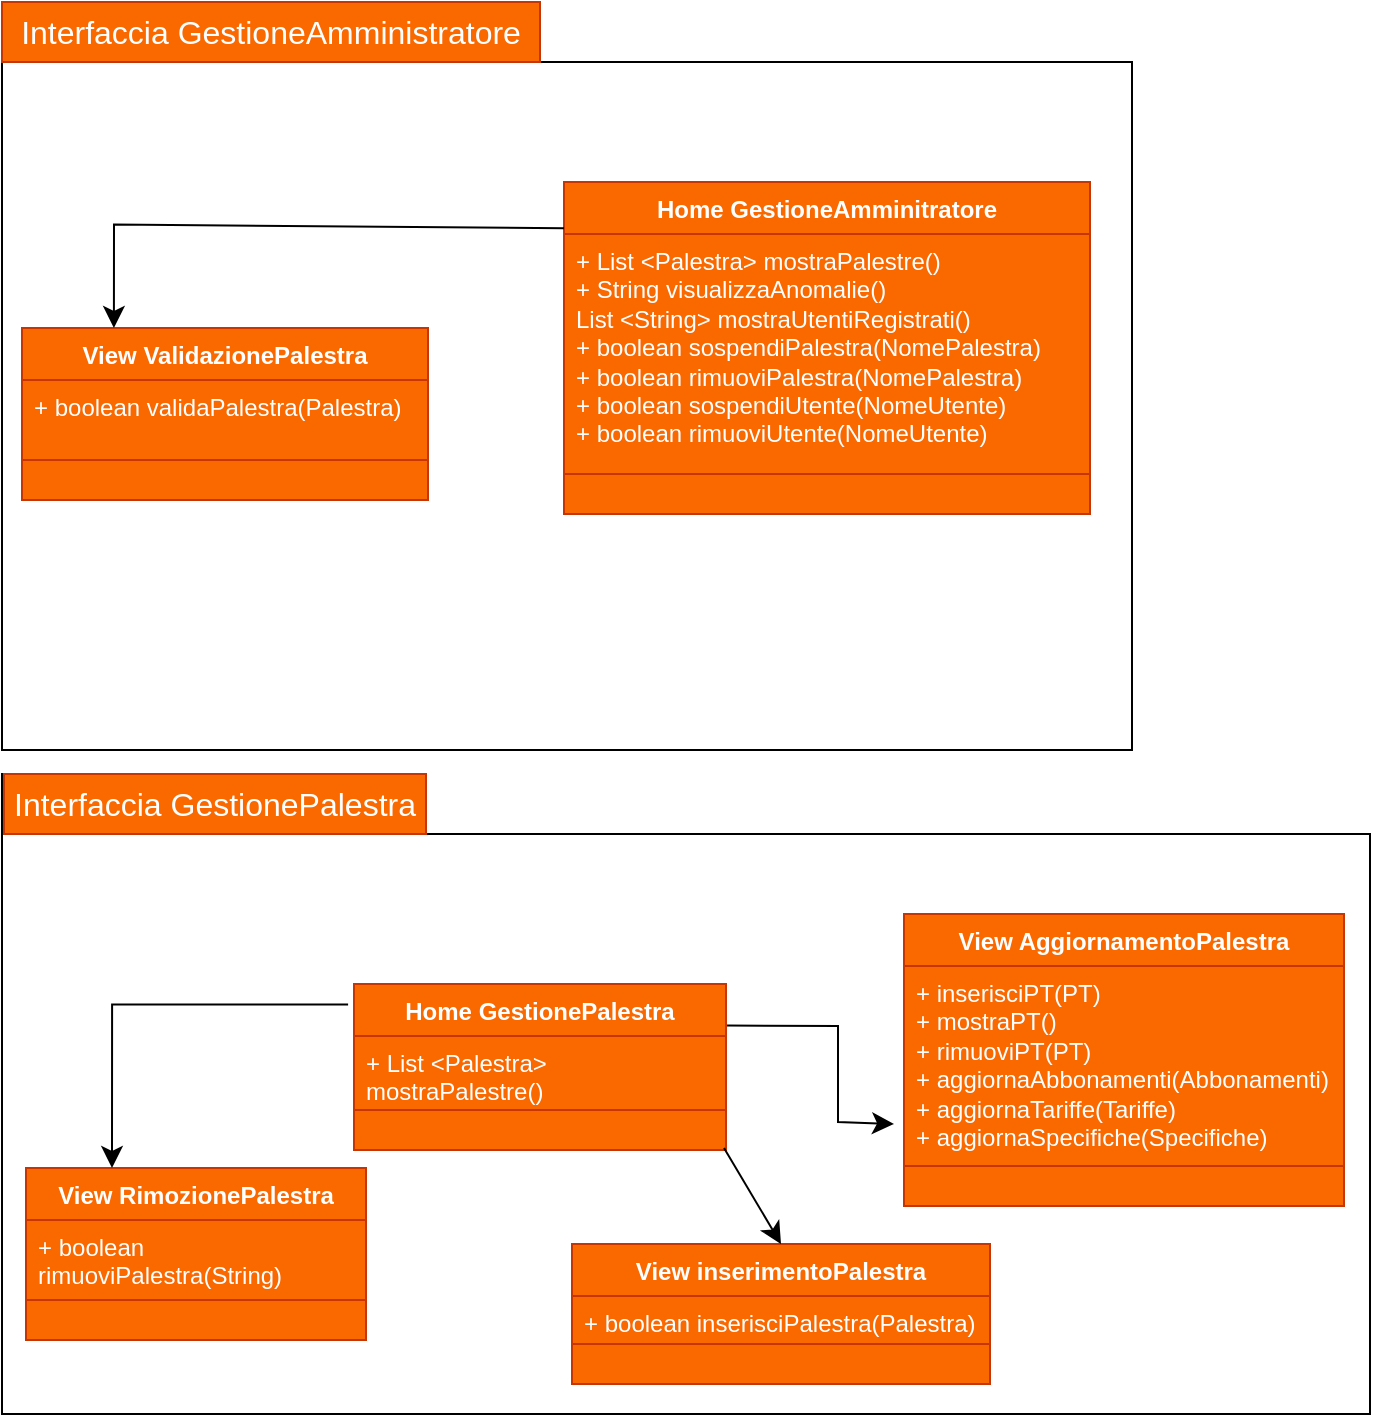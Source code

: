 <mxfile version="24.5.4" type="github">
  <diagram name="Pagina-1" id="A7fl4fad_3Z5gy41zm9X">
    <mxGraphModel dx="891" dy="1209" grid="0" gridSize="10" guides="1" tooltips="1" connect="1" arrows="1" fold="1" page="0" pageScale="1" pageWidth="827" pageHeight="1169" math="0" shadow="0">
      <root>
        <mxCell id="0" />
        <mxCell id="1" parent="0" />
        <mxCell id="KeP3qOd79hXcm0X9JfTY-1" value="" style="shape=folder;fontStyle=1;spacingTop=10;tabWidth=210;tabHeight=30;tabPosition=left;html=1;whiteSpace=wrap;" parent="1" vertex="1">
          <mxGeometry x="167" y="-15" width="565" height="374" as="geometry" />
        </mxCell>
        <mxCell id="KeP3qOd79hXcm0X9JfTY-2" value="&lt;font color=&quot;#ffffff&quot;&gt;Interfaccia GestioneAmministratore&lt;/font&gt;" style="text;strokeColor=#C73500;fillColor=#fa6800;html=1;align=center;verticalAlign=middle;whiteSpace=wrap;rounded=0;fontSize=16;fontColor=#000000;" parent="1" vertex="1">
          <mxGeometry x="167" y="-15" width="269" height="30" as="geometry" />
        </mxCell>
        <mxCell id="KeP3qOd79hXcm0X9JfTY-3" style="edgeStyle=none;curved=1;rounded=0;orthogonalLoop=1;jettySize=auto;html=1;exitX=0.5;exitY=0;exitDx=0;exitDy=0;fontSize=12;startSize=8;endSize=8;" parent="1" edge="1">
          <mxGeometry relative="1" as="geometry">
            <mxPoint x="581" y="3" as="sourcePoint" />
            <mxPoint x="581" y="3" as="targetPoint" />
          </mxGeometry>
        </mxCell>
        <mxCell id="KeP3qOd79hXcm0X9JfTY-4" value="&lt;font color=&quot;#ffffff&quot;&gt;View ValidazionePalestra&lt;br&gt;&lt;/font&gt;" style="swimlane;fontStyle=1;align=center;verticalAlign=top;childLayout=stackLayout;horizontal=1;startSize=26;horizontalStack=0;resizeParent=1;resizeParentMax=0;resizeLast=0;collapsible=1;marginBottom=0;whiteSpace=wrap;html=1;fillColor=#fa6800;fontColor=#000000;strokeColor=#C73500;" parent="1" vertex="1">
          <mxGeometry x="177" y="148" width="203" height="86" as="geometry" />
        </mxCell>
        <mxCell id="KeP3qOd79hXcm0X9JfTY-5" value="&lt;font color=&quot;#ffffff&quot;&gt;+ boolean validaPalestra(Palestra)&lt;/font&gt;" style="text;strokeColor=#C73500;fillColor=#fa6800;align=left;verticalAlign=top;spacingLeft=4;spacingRight=4;overflow=hidden;rotatable=0;points=[[0,0.5],[1,0.5]];portConstraint=eastwest;whiteSpace=wrap;html=1;fontColor=#000000;" parent="KeP3qOd79hXcm0X9JfTY-4" vertex="1">
          <mxGeometry y="26" width="203" height="40" as="geometry" />
        </mxCell>
        <mxCell id="KeP3qOd79hXcm0X9JfTY-6" value="" style="line;strokeWidth=1;fillColor=#fa6800;align=left;verticalAlign=middle;spacingTop=-1;spacingLeft=3;spacingRight=3;rotatable=0;labelPosition=right;points=[];portConstraint=eastwest;strokeColor=#FF8000;fontColor=#000000;" parent="KeP3qOd79hXcm0X9JfTY-4" vertex="1">
          <mxGeometry y="66" width="203" as="geometry" />
        </mxCell>
        <mxCell id="KeP3qOd79hXcm0X9JfTY-7" value="&lt;div&gt;&lt;br&gt;&lt;/div&gt;&lt;div&gt;&lt;br&gt;&lt;/div&gt;" style="text;strokeColor=#C73500;fillColor=#fa6800;align=left;verticalAlign=top;spacingLeft=4;spacingRight=4;overflow=hidden;rotatable=0;points=[[0,0.5],[1,0.5]];portConstraint=eastwest;whiteSpace=wrap;html=1;fontColor=#000000;" parent="KeP3qOd79hXcm0X9JfTY-4" vertex="1">
          <mxGeometry y="66" width="203" height="20" as="geometry" />
        </mxCell>
        <mxCell id="KeP3qOd79hXcm0X9JfTY-8" value="&lt;font color=&quot;#ffffff&quot;&gt;Home GestioneAmminitratore&lt;/font&gt;" style="swimlane;fontStyle=1;align=center;verticalAlign=top;childLayout=stackLayout;horizontal=1;startSize=26;horizontalStack=0;resizeParent=1;resizeParentMax=0;resizeLast=0;collapsible=1;marginBottom=0;whiteSpace=wrap;html=1;fillColor=#fa6800;fontColor=#000000;strokeColor=#C73500;" parent="1" vertex="1">
          <mxGeometry x="448" y="75" width="263" height="166" as="geometry" />
        </mxCell>
        <mxCell id="KeP3qOd79hXcm0X9JfTY-9" value="&lt;font color=&quot;#ffffff&quot;&gt;+ List &amp;lt;Palestra&amp;gt; mostraPalestre()&lt;/font&gt;&lt;div&gt;&lt;font color=&quot;#ffffff&quot;&gt;+ String visualizzaAnomalie()&lt;/font&gt;&lt;/div&gt;&lt;div&gt;&lt;font color=&quot;#ffffff&quot;&gt;List &amp;lt;String&amp;gt; mostraUtentiRegistrati()&lt;/font&gt;&lt;/div&gt;&lt;div&gt;&lt;font color=&quot;#ffffff&quot;&gt;+ boolean sospendiPalestra(NomePalestra)&lt;/font&gt;&lt;/div&gt;&lt;div&gt;&lt;font color=&quot;#ffffff&quot;&gt;+ boolean rimuoviPalestra(NomePalestra)&lt;/font&gt;&lt;/div&gt;&lt;div&gt;&lt;font color=&quot;#ffffff&quot;&gt;+ boolean sospendiUtente(NomeUtente)&lt;/font&gt;&lt;/div&gt;&lt;div&gt;&lt;font color=&quot;#ffffff&quot;&gt;+ boolean rimuoviUtente(NomeUtente)&lt;/font&gt;&lt;/div&gt;" style="text;strokeColor=#C73500;fillColor=#fa6800;align=left;verticalAlign=top;spacingLeft=4;spacingRight=4;overflow=hidden;rotatable=0;points=[[0,0.5],[1,0.5]];portConstraint=eastwest;whiteSpace=wrap;html=1;fontColor=#000000;" parent="KeP3qOd79hXcm0X9JfTY-8" vertex="1">
          <mxGeometry y="26" width="263" height="120" as="geometry" />
        </mxCell>
        <mxCell id="KeP3qOd79hXcm0X9JfTY-10" value="" style="line;strokeWidth=1;fillColor=#fa6800;align=left;verticalAlign=middle;spacingTop=-1;spacingLeft=3;spacingRight=3;rotatable=0;labelPosition=right;points=[];portConstraint=eastwest;strokeColor=#FF8000;fontColor=#000000;" parent="KeP3qOd79hXcm0X9JfTY-8" vertex="1">
          <mxGeometry y="146" width="263" as="geometry" />
        </mxCell>
        <mxCell id="KeP3qOd79hXcm0X9JfTY-11" value="&lt;div&gt;&lt;br&gt;&lt;/div&gt;&lt;div&gt;&lt;br&gt;&lt;/div&gt;" style="text;strokeColor=#C73500;fillColor=#fa6800;align=left;verticalAlign=top;spacingLeft=4;spacingRight=4;overflow=hidden;rotatable=0;points=[[0,0.5],[1,0.5]];portConstraint=eastwest;whiteSpace=wrap;html=1;fontColor=#000000;" parent="KeP3qOd79hXcm0X9JfTY-8" vertex="1">
          <mxGeometry y="146" width="263" height="20" as="geometry" />
        </mxCell>
        <mxCell id="KeP3qOd79hXcm0X9JfTY-13" style="edgeStyle=none;curved=0;rounded=0;orthogonalLoop=1;jettySize=auto;html=1;fontSize=12;startSize=8;endSize=8;exitX=0;exitY=-0.024;exitDx=0;exitDy=0;exitPerimeter=0;" parent="1" source="KeP3qOd79hXcm0X9JfTY-9" edge="1">
          <mxGeometry relative="1" as="geometry">
            <mxPoint x="341" y="96.25" as="sourcePoint" />
            <mxPoint x="222.95" y="148" as="targetPoint" />
            <Array as="points">
              <mxPoint x="223" y="96.25" />
            </Array>
          </mxGeometry>
        </mxCell>
        <mxCell id="KeP3qOd79hXcm0X9JfTY-14" value="" style="shape=folder;fontStyle=1;spacingTop=10;tabWidth=210;tabHeight=30;tabPosition=left;html=1;whiteSpace=wrap;" parent="1" vertex="1">
          <mxGeometry x="167" y="371" width="684" height="320" as="geometry" />
        </mxCell>
        <mxCell id="KeP3qOd79hXcm0X9JfTY-15" value="&lt;font color=&quot;#ffffff&quot;&gt;Interfaccia GestionePalestra&lt;/font&gt;" style="text;strokeColor=#C73500;fillColor=#fa6800;html=1;align=center;verticalAlign=middle;whiteSpace=wrap;rounded=0;fontSize=16;fontColor=#000000;" parent="1" vertex="1">
          <mxGeometry x="168" y="371" width="211" height="30" as="geometry" />
        </mxCell>
        <mxCell id="KeP3qOd79hXcm0X9JfTY-16" style="edgeStyle=none;curved=1;rounded=0;orthogonalLoop=1;jettySize=auto;html=1;exitX=0.5;exitY=0;exitDx=0;exitDy=0;fontSize=12;startSize=8;endSize=8;" parent="1" edge="1">
          <mxGeometry relative="1" as="geometry">
            <mxPoint x="582" y="455" as="sourcePoint" />
            <mxPoint x="582" y="455" as="targetPoint" />
          </mxGeometry>
        </mxCell>
        <mxCell id="KeP3qOd79hXcm0X9JfTY-17" value="&lt;font color=&quot;#ffffff&quot;&gt;View RimozionePalestra&lt;br&gt;&lt;/font&gt;" style="swimlane;fontStyle=1;align=center;verticalAlign=top;childLayout=stackLayout;horizontal=1;startSize=26;horizontalStack=0;resizeParent=1;resizeParentMax=0;resizeLast=0;collapsible=1;marginBottom=0;whiteSpace=wrap;html=1;fillColor=#fa6800;fontColor=#000000;strokeColor=#C73500;" parent="1" vertex="1">
          <mxGeometry x="179" y="568" width="170" height="86" as="geometry" />
        </mxCell>
        <mxCell id="KeP3qOd79hXcm0X9JfTY-18" value="&lt;font color=&quot;#ffffff&quot;&gt;+ boolean rimuoviPalestra(String)&lt;/font&gt;" style="text;strokeColor=#C73500;fillColor=#fa6800;align=left;verticalAlign=top;spacingLeft=4;spacingRight=4;overflow=hidden;rotatable=0;points=[[0,0.5],[1,0.5]];portConstraint=eastwest;whiteSpace=wrap;html=1;fontColor=#000000;" parent="KeP3qOd79hXcm0X9JfTY-17" vertex="1">
          <mxGeometry y="26" width="170" height="40" as="geometry" />
        </mxCell>
        <mxCell id="KeP3qOd79hXcm0X9JfTY-19" value="" style="line;strokeWidth=1;fillColor=#fa6800;align=left;verticalAlign=middle;spacingTop=-1;spacingLeft=3;spacingRight=3;rotatable=0;labelPosition=right;points=[];portConstraint=eastwest;strokeColor=#FF8000;fontColor=#000000;" parent="KeP3qOd79hXcm0X9JfTY-17" vertex="1">
          <mxGeometry y="66" width="170" as="geometry" />
        </mxCell>
        <mxCell id="KeP3qOd79hXcm0X9JfTY-20" value="&lt;div&gt;&lt;br&gt;&lt;/div&gt;&lt;div&gt;&lt;br&gt;&lt;/div&gt;" style="text;strokeColor=#C73500;fillColor=#fa6800;align=left;verticalAlign=top;spacingLeft=4;spacingRight=4;overflow=hidden;rotatable=0;points=[[0,0.5],[1,0.5]];portConstraint=eastwest;whiteSpace=wrap;html=1;fontColor=#000000;" parent="KeP3qOd79hXcm0X9JfTY-17" vertex="1">
          <mxGeometry y="66" width="170" height="20" as="geometry" />
        </mxCell>
        <mxCell id="KeP3qOd79hXcm0X9JfTY-21" value="&lt;font color=&quot;#ffffff&quot;&gt;View inserimentoPalestra&lt;br&gt;&lt;/font&gt;" style="swimlane;fontStyle=1;align=center;verticalAlign=top;childLayout=stackLayout;horizontal=1;startSize=26;horizontalStack=0;resizeParent=1;resizeParentMax=0;resizeLast=0;collapsible=1;marginBottom=0;whiteSpace=wrap;html=1;fillColor=#fa6800;fontColor=#000000;strokeColor=#C73500;" parent="1" vertex="1">
          <mxGeometry x="452" y="606" width="209" height="70" as="geometry" />
        </mxCell>
        <mxCell id="KeP3qOd79hXcm0X9JfTY-22" value="&lt;font color=&quot;#ffffff&quot;&gt;+ boolean inserisciPalestra(Palestra)&lt;/font&gt;" style="text;strokeColor=#C73500;fillColor=#fa6800;align=left;verticalAlign=top;spacingLeft=4;spacingRight=4;overflow=hidden;rotatable=0;points=[[0,0.5],[1,0.5]];portConstraint=eastwest;whiteSpace=wrap;html=1;fontColor=#000000;" parent="KeP3qOd79hXcm0X9JfTY-21" vertex="1">
          <mxGeometry y="26" width="209" height="24" as="geometry" />
        </mxCell>
        <mxCell id="KeP3qOd79hXcm0X9JfTY-23" value="" style="line;strokeWidth=1;fillColor=#fa6800;align=left;verticalAlign=middle;spacingTop=-1;spacingLeft=3;spacingRight=3;rotatable=0;labelPosition=right;points=[];portConstraint=eastwest;strokeColor=#FF8000;fontColor=#000000;" parent="KeP3qOd79hXcm0X9JfTY-21" vertex="1">
          <mxGeometry y="50" width="209" as="geometry" />
        </mxCell>
        <mxCell id="KeP3qOd79hXcm0X9JfTY-24" value="&lt;div&gt;&lt;br&gt;&lt;/div&gt;&lt;div&gt;&lt;br&gt;&lt;/div&gt;" style="text;strokeColor=#C73500;fillColor=#fa6800;align=left;verticalAlign=top;spacingLeft=4;spacingRight=4;overflow=hidden;rotatable=0;points=[[0,0.5],[1,0.5]];portConstraint=eastwest;whiteSpace=wrap;html=1;fontColor=#000000;" parent="KeP3qOd79hXcm0X9JfTY-21" vertex="1">
          <mxGeometry y="50" width="209" height="20" as="geometry" />
        </mxCell>
        <mxCell id="KeP3qOd79hXcm0X9JfTY-25" style="edgeStyle=none;curved=0;rounded=0;orthogonalLoop=1;jettySize=auto;html=1;exitX=1;exitY=0.25;exitDx=0;exitDy=0;fontSize=12;startSize=8;endSize=8;" parent="1" source="KeP3qOd79hXcm0X9JfTY-26" edge="1">
          <mxGeometry relative="1" as="geometry">
            <Array as="points">
              <mxPoint x="585" y="497" />
              <mxPoint x="585" y="545" />
            </Array>
            <mxPoint x="613" y="546" as="targetPoint" />
          </mxGeometry>
        </mxCell>
        <mxCell id="KeP3qOd79hXcm0X9JfTY-26" value="&lt;font color=&quot;#ffffff&quot;&gt;Home GestionePalestra&lt;/font&gt;" style="swimlane;fontStyle=1;align=center;verticalAlign=top;childLayout=stackLayout;horizontal=1;startSize=26;horizontalStack=0;resizeParent=1;resizeParentMax=0;resizeLast=0;collapsible=1;marginBottom=0;whiteSpace=wrap;html=1;fillColor=#fa6800;fontColor=#000000;strokeColor=#C73500;" parent="1" vertex="1">
          <mxGeometry x="343" y="476" width="186" height="83" as="geometry" />
        </mxCell>
        <mxCell id="KeP3qOd79hXcm0X9JfTY-27" value="&lt;span style=&quot;color: rgb(255, 255, 255);&quot;&gt;+ List &amp;lt;Palestra&amp;gt; mostraPalestre()&lt;/span&gt;" style="text;strokeColor=#C73500;fillColor=#fa6800;align=left;verticalAlign=top;spacingLeft=4;spacingRight=4;overflow=hidden;rotatable=0;points=[[0,0.5],[1,0.5]];portConstraint=eastwest;whiteSpace=wrap;html=1;fontColor=#000000;" parent="KeP3qOd79hXcm0X9JfTY-26" vertex="1">
          <mxGeometry y="26" width="186" height="37" as="geometry" />
        </mxCell>
        <mxCell id="KeP3qOd79hXcm0X9JfTY-28" value="" style="line;strokeWidth=1;fillColor=#fa6800;align=left;verticalAlign=middle;spacingTop=-1;spacingLeft=3;spacingRight=3;rotatable=0;labelPosition=right;points=[];portConstraint=eastwest;strokeColor=#FF8000;fontColor=#000000;" parent="KeP3qOd79hXcm0X9JfTY-26" vertex="1">
          <mxGeometry y="63" width="186" as="geometry" />
        </mxCell>
        <mxCell id="KeP3qOd79hXcm0X9JfTY-29" value="&lt;div&gt;&lt;br&gt;&lt;/div&gt;&lt;div&gt;&lt;br&gt;&lt;/div&gt;" style="text;strokeColor=#C73500;fillColor=#fa6800;align=left;verticalAlign=top;spacingLeft=4;spacingRight=4;overflow=hidden;rotatable=0;points=[[0,0.5],[1,0.5]];portConstraint=eastwest;whiteSpace=wrap;html=1;fontColor=#000000;" parent="KeP3qOd79hXcm0X9JfTY-26" vertex="1">
          <mxGeometry y="63" width="186" height="20" as="geometry" />
        </mxCell>
        <mxCell id="KeP3qOd79hXcm0X9JfTY-31" style="edgeStyle=none;curved=0;rounded=0;orthogonalLoop=1;jettySize=auto;html=1;fontSize=12;startSize=8;endSize=8;entryX=0.5;entryY=0;entryDx=0;entryDy=0;" parent="1" target="KeP3qOd79hXcm0X9JfTY-21" edge="1">
          <mxGeometry relative="1" as="geometry">
            <mxPoint x="719" y="569" as="targetPoint" />
            <Array as="points" />
            <mxPoint x="528" y="558" as="sourcePoint" />
          </mxGeometry>
        </mxCell>
        <mxCell id="KeP3qOd79hXcm0X9JfTY-32" style="edgeStyle=none;curved=0;rounded=0;orthogonalLoop=1;jettySize=auto;html=1;fontSize=12;startSize=8;endSize=8;entryX=0.613;entryY=0.025;entryDx=0;entryDy=0;entryPerimeter=0;" parent="1" edge="1">
          <mxGeometry relative="1" as="geometry">
            <mxPoint x="340.05" y="486.25" as="sourcePoint" />
            <mxPoint x="222.0" y="568" as="targetPoint" />
            <Array as="points">
              <mxPoint x="222.05" y="486.25" />
            </Array>
          </mxGeometry>
        </mxCell>
        <mxCell id="KeP3qOd79hXcm0X9JfTY-33" value="&lt;font color=&quot;#ffffff&quot;&gt;View AggiornamentoPalestra&lt;br&gt;&lt;/font&gt;" style="swimlane;fontStyle=1;align=center;verticalAlign=top;childLayout=stackLayout;horizontal=1;startSize=26;horizontalStack=0;resizeParent=1;resizeParentMax=0;resizeLast=0;collapsible=1;marginBottom=0;whiteSpace=wrap;html=1;fillColor=#fa6800;fontColor=#000000;strokeColor=#C73500;" parent="1" vertex="1">
          <mxGeometry x="618" y="441" width="220" height="146" as="geometry" />
        </mxCell>
        <mxCell id="KeP3qOd79hXcm0X9JfTY-34" value="&lt;div style=&quot;color: rgb(255, 255, 255);&quot;&gt;&lt;span style=&quot;background-color: initial;&quot;&gt;+ inserisciPT(PT)&lt;/span&gt;&lt;br&gt;&lt;/div&gt;&lt;div style=&quot;color: rgb(255, 255, 255);&quot;&gt;+ mostraPT()&lt;/div&gt;&lt;div style=&quot;color: rgb(255, 255, 255);&quot;&gt;+ rimuoviPT(PT)&lt;/div&gt;&lt;div style=&quot;color: rgb(255, 255, 255);&quot;&gt;+ aggiornaAbbonamenti(Abbonamenti)&amp;nbsp;&lt;/div&gt;&lt;div style=&quot;color: rgb(255, 255, 255);&quot;&gt;+ aggiornaTariffe(Tariffe)&lt;/div&gt;&lt;div style=&quot;color: rgb(255, 255, 255);&quot;&gt;+ aggiornaSpecifiche(Specifiche)&lt;/div&gt;" style="text;strokeColor=#C73500;fillColor=#fa6800;align=left;verticalAlign=top;spacingLeft=4;spacingRight=4;overflow=hidden;rotatable=0;points=[[0,0.5],[1,0.5]];portConstraint=eastwest;whiteSpace=wrap;html=1;fontColor=#000000;" parent="KeP3qOd79hXcm0X9JfTY-33" vertex="1">
          <mxGeometry y="26" width="220" height="100" as="geometry" />
        </mxCell>
        <mxCell id="KeP3qOd79hXcm0X9JfTY-35" value="" style="line;strokeWidth=1;fillColor=#fa6800;align=left;verticalAlign=middle;spacingTop=-1;spacingLeft=3;spacingRight=3;rotatable=0;labelPosition=right;points=[];portConstraint=eastwest;strokeColor=#FF8000;fontColor=#000000;" parent="KeP3qOd79hXcm0X9JfTY-33" vertex="1">
          <mxGeometry y="126" width="220" as="geometry" />
        </mxCell>
        <mxCell id="KeP3qOd79hXcm0X9JfTY-36" value="&lt;div&gt;&lt;br&gt;&lt;/div&gt;&lt;div&gt;&lt;br&gt;&lt;/div&gt;" style="text;strokeColor=#C73500;fillColor=#fa6800;align=left;verticalAlign=top;spacingLeft=4;spacingRight=4;overflow=hidden;rotatable=0;points=[[0,0.5],[1,0.5]];portConstraint=eastwest;whiteSpace=wrap;html=1;fontColor=#000000;" parent="KeP3qOd79hXcm0X9JfTY-33" vertex="1">
          <mxGeometry y="126" width="220" height="20" as="geometry" />
        </mxCell>
      </root>
    </mxGraphModel>
  </diagram>
</mxfile>

